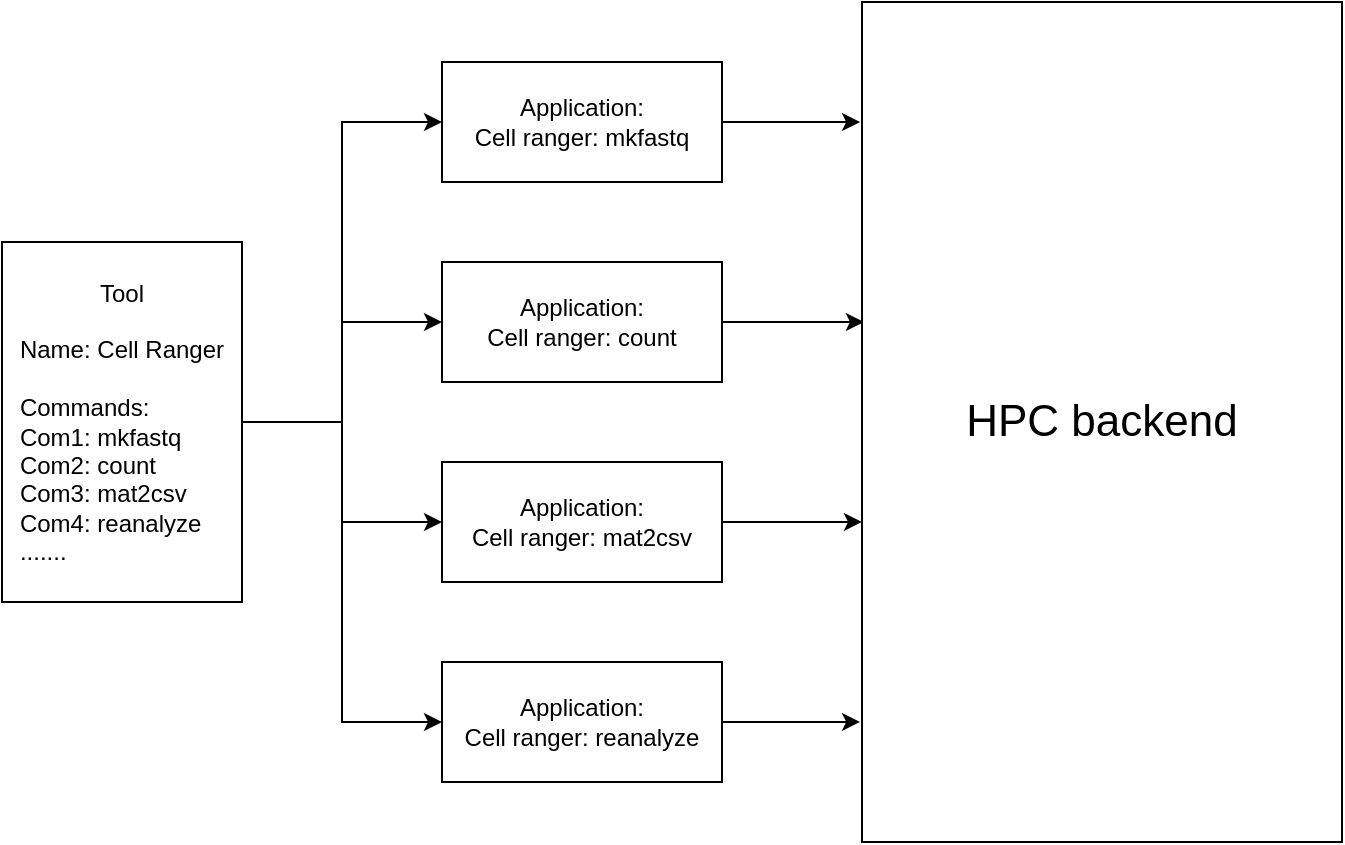<mxfile version="10.8.0" type="device"><diagram id="BobqWiCf2EotOiH005fY" name="Page-1"><mxGraphModel dx="1398" dy="810" grid="1" gridSize="10" guides="1" tooltips="1" connect="1" arrows="1" fold="1" page="1" pageScale="1" pageWidth="827" pageHeight="1169" math="0" shadow="0"><root><mxCell id="0"/><mxCell id="1" parent="0"/><mxCell id="XNOp_HWp9n-TONHUGkRY-6" style="edgeStyle=orthogonalEdgeStyle;rounded=0;orthogonalLoop=1;jettySize=auto;html=1;exitX=1;exitY=0.5;exitDx=0;exitDy=0;entryX=0;entryY=0.5;entryDx=0;entryDy=0;" edge="1" parent="1" source="XNOp_HWp9n-TONHUGkRY-1" target="XNOp_HWp9n-TONHUGkRY-2"><mxGeometry relative="1" as="geometry"/></mxCell><mxCell id="XNOp_HWp9n-TONHUGkRY-7" style="edgeStyle=orthogonalEdgeStyle;rounded=0;orthogonalLoop=1;jettySize=auto;html=1;exitX=1;exitY=0.5;exitDx=0;exitDy=0;" edge="1" parent="1" source="XNOp_HWp9n-TONHUGkRY-1" target="XNOp_HWp9n-TONHUGkRY-4"><mxGeometry relative="1" as="geometry"/></mxCell><mxCell id="XNOp_HWp9n-TONHUGkRY-8" style="edgeStyle=orthogonalEdgeStyle;rounded=0;orthogonalLoop=1;jettySize=auto;html=1;exitX=1;exitY=0.5;exitDx=0;exitDy=0;entryX=0;entryY=0.5;entryDx=0;entryDy=0;" edge="1" parent="1" source="XNOp_HWp9n-TONHUGkRY-1" target="XNOp_HWp9n-TONHUGkRY-3"><mxGeometry relative="1" as="geometry"/></mxCell><mxCell id="XNOp_HWp9n-TONHUGkRY-9" style="edgeStyle=orthogonalEdgeStyle;rounded=0;orthogonalLoop=1;jettySize=auto;html=1;exitX=1;exitY=0.5;exitDx=0;exitDy=0;entryX=0;entryY=0.5;entryDx=0;entryDy=0;" edge="1" parent="1" source="XNOp_HWp9n-TONHUGkRY-1" target="XNOp_HWp9n-TONHUGkRY-5"><mxGeometry relative="1" as="geometry"/></mxCell><mxCell id="XNOp_HWp9n-TONHUGkRY-1" value="&lt;div&gt;Tool&lt;/div&gt;&lt;div align=&quot;left&quot;&gt;&lt;br&gt;&lt;/div&gt;&lt;div align=&quot;left&quot;&gt;Name: Cell Ranger&lt;/div&gt;&lt;div align=&quot;left&quot;&gt;&lt;br&gt;&lt;/div&gt;&lt;div align=&quot;left&quot;&gt;Commands:&lt;/div&gt;&lt;div align=&quot;left&quot;&gt;Com1: mkfastq&lt;br&gt;&lt;/div&gt;&lt;div align=&quot;left&quot;&gt;Com2: count&lt;br&gt;&lt;/div&gt;&lt;div align=&quot;left&quot;&gt;Com3: mat2csv&lt;br&gt;&lt;/div&gt;&lt;div align=&quot;left&quot;&gt;Com4: reanalyze&lt;/div&gt;&lt;div align=&quot;left&quot;&gt;.......&lt;br&gt;&lt;/div&gt;" style="rounded=0;whiteSpace=wrap;html=1;" vertex="1" parent="1"><mxGeometry x="20" y="160" width="120" height="180" as="geometry"/></mxCell><mxCell id="XNOp_HWp9n-TONHUGkRY-19" style="edgeStyle=orthogonalEdgeStyle;rounded=0;orthogonalLoop=1;jettySize=auto;html=1;exitX=1;exitY=0.5;exitDx=0;exitDy=0;entryX=-0.004;entryY=0.143;entryDx=0;entryDy=0;entryPerimeter=0;" edge="1" parent="1" source="XNOp_HWp9n-TONHUGkRY-2" target="XNOp_HWp9n-TONHUGkRY-10"><mxGeometry relative="1" as="geometry"/></mxCell><mxCell id="XNOp_HWp9n-TONHUGkRY-2" value="&lt;div&gt;Application:&lt;/div&gt;&lt;div&gt;Cell ranger: mkfastq&lt;/div&gt;" style="rounded=0;whiteSpace=wrap;html=1;" vertex="1" parent="1"><mxGeometry x="240" y="70" width="140" height="60" as="geometry"/></mxCell><mxCell id="XNOp_HWp9n-TONHUGkRY-17" style="edgeStyle=orthogonalEdgeStyle;rounded=0;orthogonalLoop=1;jettySize=auto;html=1;exitX=1;exitY=0.5;exitDx=0;exitDy=0;entryX=0;entryY=0.619;entryDx=0;entryDy=0;entryPerimeter=0;" edge="1" parent="1" source="XNOp_HWp9n-TONHUGkRY-3" target="XNOp_HWp9n-TONHUGkRY-10"><mxGeometry relative="1" as="geometry"/></mxCell><mxCell id="XNOp_HWp9n-TONHUGkRY-3" value="&lt;div&gt;Application:&lt;/div&gt;&lt;div&gt;Cell ranger: mat2csv&lt;/div&gt;" style="rounded=0;whiteSpace=wrap;html=1;" vertex="1" parent="1"><mxGeometry x="240" y="270" width="140" height="60" as="geometry"/></mxCell><mxCell id="XNOp_HWp9n-TONHUGkRY-16" style="edgeStyle=orthogonalEdgeStyle;rounded=0;orthogonalLoop=1;jettySize=auto;html=1;exitX=1;exitY=0.5;exitDx=0;exitDy=0;entryX=0.004;entryY=0.381;entryDx=0;entryDy=0;entryPerimeter=0;" edge="1" parent="1" source="XNOp_HWp9n-TONHUGkRY-4" target="XNOp_HWp9n-TONHUGkRY-10"><mxGeometry relative="1" as="geometry"/></mxCell><mxCell id="XNOp_HWp9n-TONHUGkRY-4" value="&lt;div&gt;Application:&lt;/div&gt;&lt;div&gt;Cell ranger: count&lt;/div&gt;" style="rounded=0;whiteSpace=wrap;html=1;" vertex="1" parent="1"><mxGeometry x="240" y="170" width="140" height="60" as="geometry"/></mxCell><mxCell id="XNOp_HWp9n-TONHUGkRY-18" style="edgeStyle=orthogonalEdgeStyle;rounded=0;orthogonalLoop=1;jettySize=auto;html=1;exitX=1;exitY=0.5;exitDx=0;exitDy=0;entryX=-0.004;entryY=0.857;entryDx=0;entryDy=0;entryPerimeter=0;" edge="1" parent="1" source="XNOp_HWp9n-TONHUGkRY-5" target="XNOp_HWp9n-TONHUGkRY-10"><mxGeometry relative="1" as="geometry"/></mxCell><mxCell id="XNOp_HWp9n-TONHUGkRY-5" value="&lt;div&gt;Application:&lt;/div&gt;&lt;div&gt;Cell ranger: reanalyze&lt;/div&gt;" style="rounded=0;whiteSpace=wrap;html=1;" vertex="1" parent="1"><mxGeometry x="240" y="370" width="140" height="60" as="geometry"/></mxCell><mxCell id="XNOp_HWp9n-TONHUGkRY-10" value="&lt;font style=&quot;font-size: 11px&quot;&gt;&lt;font style=&quot;font-size: 22px&quot;&gt;HPC backend&lt;/font&gt;&lt;br&gt;&lt;/font&gt;" style="rounded=0;whiteSpace=wrap;html=1;" vertex="1" parent="1"><mxGeometry x="450" y="40" width="240" height="420" as="geometry"/></mxCell></root></mxGraphModel></diagram></mxfile>